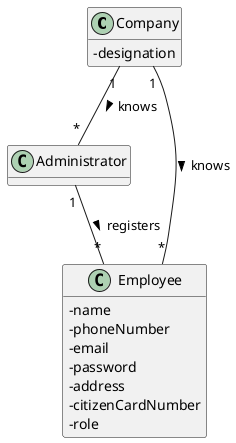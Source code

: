 @startuml US10_DM
hide methods
skinparam classAttributeIconSize 0

class Company {
  -designation
}

class Administrator {
}

class Employee {
  -name
  -phoneNumber
  -email
  -password
  -address
  -citizenCardNumber
  -role
}

Company "1" -- "*" Administrator : knows >
Company "1" -- "*" Employee : knows >
Administrator "1" -- "*" Employee : registers >

@enduml